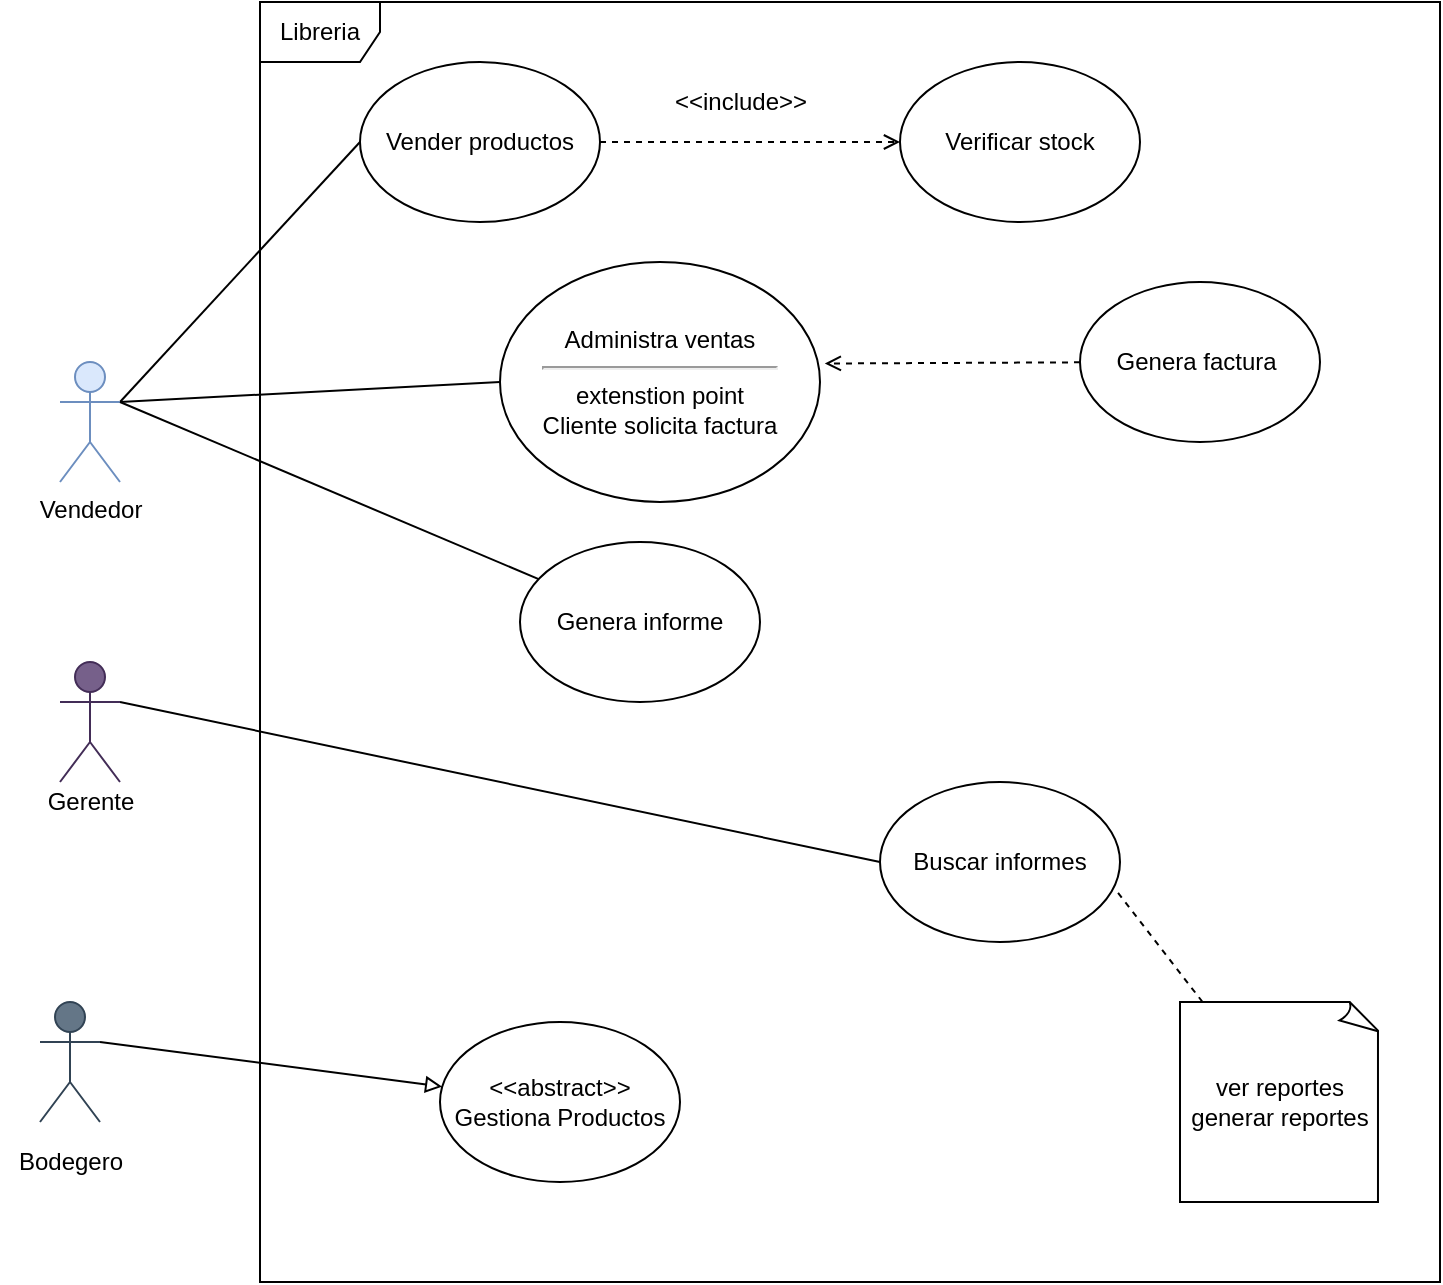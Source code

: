 <mxfile version="18.0.4" type="device" pages="2"><diagram id="VzIWFnHiMsbH87W2Br3y" name="Página-1"><mxGraphModel dx="1038" dy="641" grid="1" gridSize="10" guides="1" tooltips="1" connect="1" arrows="1" fold="1" page="1" pageScale="1" pageWidth="827" pageHeight="1169" math="0" shadow="0"><root><mxCell id="0"/><mxCell id="1" parent="0"/><mxCell id="9zhu2hiz9hrH7uOwTZQm-18" style="rounded=0;orthogonalLoop=1;jettySize=auto;html=1;exitX=1;exitY=0.333;exitDx=0;exitDy=0;exitPerimeter=0;entryX=0;entryY=0.5;entryDx=0;entryDy=0;endArrow=none;endFill=0;" edge="1" parent="1" source="9zhu2hiz9hrH7uOwTZQm-2" target="9zhu2hiz9hrH7uOwTZQm-10"><mxGeometry relative="1" as="geometry"/></mxCell><mxCell id="9zhu2hiz9hrH7uOwTZQm-20" style="edgeStyle=none;rounded=0;orthogonalLoop=1;jettySize=auto;html=1;exitX=1;exitY=0.333;exitDx=0;exitDy=0;exitPerimeter=0;entryX=0;entryY=0.5;entryDx=0;entryDy=0;endArrow=none;endFill=0;" edge="1" parent="1" source="9zhu2hiz9hrH7uOwTZQm-2" target="9zhu2hiz9hrH7uOwTZQm-12"><mxGeometry relative="1" as="geometry"/></mxCell><mxCell id="9zhu2hiz9hrH7uOwTZQm-2" value="Vendedor" style="shape=umlActor;verticalLabelPosition=bottom;verticalAlign=top;html=1;outlineConnect=0;fillColor=#dae8fc;strokeColor=#6c8ebf;" vertex="1" parent="1"><mxGeometry x="90" y="240" width="30" height="60" as="geometry"/></mxCell><mxCell id="9zhu2hiz9hrH7uOwTZQm-19" style="edgeStyle=none;rounded=0;orthogonalLoop=1;jettySize=auto;html=1;exitX=1;exitY=0.333;exitDx=0;exitDy=0;exitPerimeter=0;entryX=0;entryY=0.5;entryDx=0;entryDy=0;endArrow=none;endFill=0;" edge="1" parent="1" source="9zhu2hiz9hrH7uOwTZQm-3" target="9zhu2hiz9hrH7uOwTZQm-13"><mxGeometry relative="1" as="geometry"/></mxCell><mxCell id="9zhu2hiz9hrH7uOwTZQm-3" value="Gerente" style="shape=umlActor;verticalLabelPosition=bottom;verticalAlign=top;html=1;outlineConnect=0;fillColor=#76608a;fontColor=#ffffff;strokeColor=#432D57;" vertex="1" parent="1"><mxGeometry x="90" y="390" width="30" height="60" as="geometry"/></mxCell><mxCell id="9zhu2hiz9hrH7uOwTZQm-6" value="Gerente&lt;br&gt;" style="text;html=1;align=center;verticalAlign=middle;resizable=0;points=[];autosize=1;strokeColor=none;fillColor=none;" vertex="1" parent="1"><mxGeometry x="75" y="450" width="60" height="20" as="geometry"/></mxCell><mxCell id="9zhu2hiz9hrH7uOwTZQm-29" style="edgeStyle=none;rounded=0;orthogonalLoop=1;jettySize=auto;html=1;exitX=1;exitY=0.333;exitDx=0;exitDy=0;exitPerimeter=0;endArrow=block;endFill=0;" edge="1" parent="1" source="9zhu2hiz9hrH7uOwTZQm-7" target="9zhu2hiz9hrH7uOwTZQm-14"><mxGeometry relative="1" as="geometry"/></mxCell><mxCell id="9zhu2hiz9hrH7uOwTZQm-7" value="Bodegero" style="shape=umlActor;verticalLabelPosition=bottom;verticalAlign=top;html=1;outlineConnect=0;fillColor=#647687;fontColor=#ffffff;strokeColor=#314354;" vertex="1" parent="1"><mxGeometry x="80" y="560" width="30" height="60" as="geometry"/></mxCell><mxCell id="9zhu2hiz9hrH7uOwTZQm-8" value="Bodegero" style="text;html=1;align=center;verticalAlign=middle;resizable=0;points=[];autosize=1;strokeColor=none;fillColor=none;" vertex="1" parent="1"><mxGeometry x="60" y="630" width="70" height="20" as="geometry"/></mxCell><mxCell id="9zhu2hiz9hrH7uOwTZQm-21" style="edgeStyle=none;rounded=0;orthogonalLoop=1;jettySize=auto;html=1;entryX=0;entryY=0.5;entryDx=0;entryDy=0;endArrow=open;endFill=0;dashed=1;" edge="1" parent="1" source="9zhu2hiz9hrH7uOwTZQm-10" target="9zhu2hiz9hrH7uOwTZQm-15"><mxGeometry relative="1" as="geometry"/></mxCell><mxCell id="9zhu2hiz9hrH7uOwTZQm-10" value="Vender productos" style="ellipse;whiteSpace=wrap;html=1;" vertex="1" parent="1"><mxGeometry x="240" y="90" width="120" height="80" as="geometry"/></mxCell><mxCell id="9zhu2hiz9hrH7uOwTZQm-31" style="edgeStyle=none;rounded=0;orthogonalLoop=1;jettySize=auto;html=1;entryX=1.015;entryY=0.423;entryDx=0;entryDy=0;entryPerimeter=0;endArrow=open;endFill=0;dashed=1;" edge="1" parent="1" source="9zhu2hiz9hrH7uOwTZQm-11" target="9zhu2hiz9hrH7uOwTZQm-12"><mxGeometry relative="1" as="geometry"/></mxCell><mxCell id="9zhu2hiz9hrH7uOwTZQm-11" value="Genera factura&amp;nbsp;&lt;br&gt;" style="ellipse;whiteSpace=wrap;html=1;" vertex="1" parent="1"><mxGeometry x="600" y="200" width="120" height="80" as="geometry"/></mxCell><mxCell id="9zhu2hiz9hrH7uOwTZQm-12" value="Administra ventas&lt;br&gt;&lt;hr&gt;extenstion point&lt;br&gt;Cliente solicita factura" style="ellipse;whiteSpace=wrap;html=1;" vertex="1" parent="1"><mxGeometry x="310" y="190" width="160" height="120" as="geometry"/></mxCell><mxCell id="9zhu2hiz9hrH7uOwTZQm-13" value="Buscar informes" style="ellipse;whiteSpace=wrap;html=1;" vertex="1" parent="1"><mxGeometry x="500" y="450" width="120" height="80" as="geometry"/></mxCell><mxCell id="9zhu2hiz9hrH7uOwTZQm-14" value="&amp;lt;&amp;lt;abstract&amp;gt;&amp;gt;&lt;br&gt;Gestiona Productos" style="ellipse;whiteSpace=wrap;html=1;" vertex="1" parent="1"><mxGeometry x="280" y="570" width="120" height="80" as="geometry"/></mxCell><mxCell id="9zhu2hiz9hrH7uOwTZQm-15" value="Verificar stock" style="ellipse;whiteSpace=wrap;html=1;" vertex="1" parent="1"><mxGeometry x="510" y="90" width="120" height="80" as="geometry"/></mxCell><mxCell id="9zhu2hiz9hrH7uOwTZQm-33" style="edgeStyle=none;rounded=0;orthogonalLoop=1;jettySize=auto;html=1;endArrow=none;endFill=0;" edge="1" parent="1" source="9zhu2hiz9hrH7uOwTZQm-16"><mxGeometry relative="1" as="geometry"><mxPoint x="120" y="260" as="targetPoint"/></mxGeometry></mxCell><mxCell id="9zhu2hiz9hrH7uOwTZQm-16" value="Genera informe" style="ellipse;whiteSpace=wrap;html=1;" vertex="1" parent="1"><mxGeometry x="320" y="330" width="120" height="80" as="geometry"/></mxCell><mxCell id="9zhu2hiz9hrH7uOwTZQm-22" value="&amp;lt;&amp;lt;include&amp;gt;&amp;gt;" style="text;html=1;align=center;verticalAlign=middle;resizable=0;points=[];autosize=1;strokeColor=none;fillColor=none;" vertex="1" parent="1"><mxGeometry x="390" y="100" width="80" height="20" as="geometry"/></mxCell><mxCell id="9zhu2hiz9hrH7uOwTZQm-24" style="edgeStyle=none;rounded=0;orthogonalLoop=1;jettySize=auto;html=1;entryX=0.98;entryY=0.67;entryDx=0;entryDy=0;entryPerimeter=0;dashed=1;endArrow=none;endFill=0;" edge="1" parent="1" source="9zhu2hiz9hrH7uOwTZQm-23" target="9zhu2hiz9hrH7uOwTZQm-13"><mxGeometry relative="1" as="geometry"/></mxCell><mxCell id="9zhu2hiz9hrH7uOwTZQm-23" value="ver reportes&lt;br&gt;generar reportes" style="whiteSpace=wrap;html=1;shape=mxgraph.basic.document" vertex="1" parent="1"><mxGeometry x="650" y="560" width="100" height="100" as="geometry"/></mxCell><mxCell id="ORtFmCFkIQiWrJ_0ptax-1" value="Libreria" style="shape=umlFrame;whiteSpace=wrap;html=1;" vertex="1" parent="1"><mxGeometry x="190" y="60" width="590" height="640" as="geometry"/></mxCell></root></mxGraphModel></diagram><diagram name="Copia de Página-1" id="iw1KAqQcQ3tJh7Dyrm_n"><mxGraphModel dx="1038" dy="1810" grid="1" gridSize="10" guides="1" tooltips="1" connect="1" arrows="1" fold="1" page="1" pageScale="1" pageWidth="827" pageHeight="1169" math="0" shadow="0"><root><mxCell id="sTollb70TnrOCDRr7Qwd-0"/><mxCell id="sTollb70TnrOCDRr7Qwd-1" parent="sTollb70TnrOCDRr7Qwd-0"/><mxCell id="sTollb70TnrOCDRr7Qwd-2" style="rounded=0;orthogonalLoop=1;jettySize=auto;html=1;exitX=1;exitY=0.333;exitDx=0;exitDy=0;exitPerimeter=0;entryX=0;entryY=0.5;entryDx=0;entryDy=0;endArrow=none;endFill=0;" edge="1" parent="sTollb70TnrOCDRr7Qwd-1" source="sTollb70TnrOCDRr7Qwd-4" target="sTollb70TnrOCDRr7Qwd-12"><mxGeometry relative="1" as="geometry"/></mxCell><mxCell id="sTollb70TnrOCDRr7Qwd-3" style="edgeStyle=none;rounded=0;orthogonalLoop=1;jettySize=auto;html=1;exitX=1;exitY=0.333;exitDx=0;exitDy=0;exitPerimeter=0;entryX=0;entryY=0.5;entryDx=0;entryDy=0;endArrow=none;endFill=0;" edge="1" parent="sTollb70TnrOCDRr7Qwd-1" source="sTollb70TnrOCDRr7Qwd-4" target="sTollb70TnrOCDRr7Qwd-15"><mxGeometry relative="1" as="geometry"/></mxCell><mxCell id="EbYearJZcEs3LsxYCqyE-4" style="edgeStyle=orthogonalEdgeStyle;rounded=0;orthogonalLoop=1;jettySize=auto;html=1;endArrow=block;endFill=0;" edge="1" parent="sTollb70TnrOCDRr7Qwd-1" source="sTollb70TnrOCDRr7Qwd-4"><mxGeometry relative="1" as="geometry"><mxPoint x="105" y="100" as="targetPoint"/></mxGeometry></mxCell><mxCell id="sTollb70TnrOCDRr7Qwd-4" value="Vendedor" style="shape=umlActor;verticalLabelPosition=bottom;verticalAlign=top;html=1;outlineConnect=0;fillColor=#dae8fc;strokeColor=#6c8ebf;" vertex="1" parent="sTollb70TnrOCDRr7Qwd-1"><mxGeometry x="90" y="240" width="30" height="60" as="geometry"/></mxCell><mxCell id="sTollb70TnrOCDRr7Qwd-5" style="edgeStyle=none;rounded=0;orthogonalLoop=1;jettySize=auto;html=1;exitX=1;exitY=0.333;exitDx=0;exitDy=0;exitPerimeter=0;entryX=0;entryY=0.5;entryDx=0;entryDy=0;endArrow=none;endFill=0;" edge="1" parent="sTollb70TnrOCDRr7Qwd-1" source="sTollb70TnrOCDRr7Qwd-6" target="sTollb70TnrOCDRr7Qwd-16"><mxGeometry relative="1" as="geometry"/></mxCell><mxCell id="EbYearJZcEs3LsxYCqyE-3" style="edgeStyle=orthogonalEdgeStyle;rounded=0;orthogonalLoop=1;jettySize=auto;html=1;endArrow=block;endFill=0;" edge="1" parent="sTollb70TnrOCDRr7Qwd-1" source="sTollb70TnrOCDRr7Qwd-6" target="EbYearJZcEs3LsxYCqyE-0"><mxGeometry relative="1" as="geometry"><Array as="points"><mxPoint x="50" y="420"/><mxPoint x="50" y="20"/></Array></mxGeometry></mxCell><mxCell id="sTollb70TnrOCDRr7Qwd-6" value="Gerente" style="shape=umlActor;verticalLabelPosition=bottom;verticalAlign=top;html=1;outlineConnect=0;fillColor=#76608a;fontColor=#ffffff;strokeColor=#432D57;" vertex="1" parent="sTollb70TnrOCDRr7Qwd-1"><mxGeometry x="90" y="390" width="30" height="60" as="geometry"/></mxCell><mxCell id="sTollb70TnrOCDRr7Qwd-7" value="Gerente&lt;br&gt;" style="text;html=1;align=center;verticalAlign=middle;resizable=0;points=[];autosize=1;strokeColor=none;fillColor=none;" vertex="1" parent="sTollb70TnrOCDRr7Qwd-1"><mxGeometry x="75" y="450" width="60" height="20" as="geometry"/></mxCell><mxCell id="sTollb70TnrOCDRr7Qwd-8" style="edgeStyle=none;rounded=0;orthogonalLoop=1;jettySize=auto;html=1;exitX=1;exitY=0.333;exitDx=0;exitDy=0;exitPerimeter=0;endArrow=block;endFill=0;" edge="1" parent="sTollb70TnrOCDRr7Qwd-1" source="sTollb70TnrOCDRr7Qwd-9" target="sTollb70TnrOCDRr7Qwd-17"><mxGeometry relative="1" as="geometry"/></mxCell><mxCell id="EbYearJZcEs3LsxYCqyE-2" style="edgeStyle=orthogonalEdgeStyle;rounded=0;orthogonalLoop=1;jettySize=auto;html=1;endArrow=block;endFill=0;" edge="1" parent="sTollb70TnrOCDRr7Qwd-1" source="sTollb70TnrOCDRr7Qwd-9" target="EbYearJZcEs3LsxYCqyE-0"><mxGeometry relative="1" as="geometry"><Array as="points"><mxPoint x="30" y="590"/><mxPoint x="30" y="40"/></Array></mxGeometry></mxCell><mxCell id="sTollb70TnrOCDRr7Qwd-9" value="Bodegero" style="shape=umlActor;verticalLabelPosition=bottom;verticalAlign=top;html=1;outlineConnect=0;fillColor=#647687;fontColor=#ffffff;strokeColor=#314354;" vertex="1" parent="sTollb70TnrOCDRr7Qwd-1"><mxGeometry x="80" y="560" width="30" height="60" as="geometry"/></mxCell><mxCell id="sTollb70TnrOCDRr7Qwd-10" value="Bodegero" style="text;html=1;align=center;verticalAlign=middle;resizable=0;points=[];autosize=1;strokeColor=none;fillColor=none;" vertex="1" parent="sTollb70TnrOCDRr7Qwd-1"><mxGeometry x="60" y="630" width="70" height="20" as="geometry"/></mxCell><mxCell id="sTollb70TnrOCDRr7Qwd-11" style="edgeStyle=none;rounded=0;orthogonalLoop=1;jettySize=auto;html=1;entryX=0;entryY=0.5;entryDx=0;entryDy=0;endArrow=open;endFill=0;dashed=1;" edge="1" parent="sTollb70TnrOCDRr7Qwd-1" source="sTollb70TnrOCDRr7Qwd-12" target="sTollb70TnrOCDRr7Qwd-18"><mxGeometry relative="1" as="geometry"/></mxCell><mxCell id="sTollb70TnrOCDRr7Qwd-12" value="Vender productos" style="ellipse;whiteSpace=wrap;html=1;" vertex="1" parent="sTollb70TnrOCDRr7Qwd-1"><mxGeometry x="240" y="90" width="120" height="80" as="geometry"/></mxCell><mxCell id="sTollb70TnrOCDRr7Qwd-13" style="edgeStyle=none;rounded=0;orthogonalLoop=1;jettySize=auto;html=1;entryX=1.015;entryY=0.423;entryDx=0;entryDy=0;entryPerimeter=0;endArrow=open;endFill=0;dashed=1;" edge="1" parent="sTollb70TnrOCDRr7Qwd-1" source="sTollb70TnrOCDRr7Qwd-14" target="sTollb70TnrOCDRr7Qwd-15"><mxGeometry relative="1" as="geometry"/></mxCell><mxCell id="sTollb70TnrOCDRr7Qwd-14" value="Genera factura&amp;nbsp;&lt;br&gt;" style="ellipse;whiteSpace=wrap;html=1;" vertex="1" parent="sTollb70TnrOCDRr7Qwd-1"><mxGeometry x="600" y="200" width="120" height="80" as="geometry"/></mxCell><mxCell id="sTollb70TnrOCDRr7Qwd-15" value="Administra ventas&lt;br&gt;&lt;hr&gt;extenstion point&lt;br&gt;Cliente solicita factura" style="ellipse;whiteSpace=wrap;html=1;" vertex="1" parent="sTollb70TnrOCDRr7Qwd-1"><mxGeometry x="310" y="190" width="160" height="120" as="geometry"/></mxCell><mxCell id="sTollb70TnrOCDRr7Qwd-16" value="Buscar informes" style="ellipse;whiteSpace=wrap;html=1;" vertex="1" parent="sTollb70TnrOCDRr7Qwd-1"><mxGeometry x="500" y="450" width="120" height="80" as="geometry"/></mxCell><mxCell id="sTollb70TnrOCDRr7Qwd-17" value="&amp;lt;&amp;lt;abstract&amp;gt;&amp;gt;&lt;br&gt;Gestiona Productos" style="ellipse;whiteSpace=wrap;html=1;" vertex="1" parent="sTollb70TnrOCDRr7Qwd-1"><mxGeometry x="280" y="570" width="120" height="80" as="geometry"/></mxCell><mxCell id="sTollb70TnrOCDRr7Qwd-18" value="Verificar stock" style="ellipse;whiteSpace=wrap;html=1;" vertex="1" parent="sTollb70TnrOCDRr7Qwd-1"><mxGeometry x="510" y="90" width="120" height="80" as="geometry"/></mxCell><mxCell id="sTollb70TnrOCDRr7Qwd-19" style="edgeStyle=none;rounded=0;orthogonalLoop=1;jettySize=auto;html=1;endArrow=none;endFill=0;" edge="1" parent="sTollb70TnrOCDRr7Qwd-1" source="sTollb70TnrOCDRr7Qwd-20"><mxGeometry relative="1" as="geometry"><mxPoint x="120" y="260" as="targetPoint"/></mxGeometry></mxCell><mxCell id="sTollb70TnrOCDRr7Qwd-20" value="Genera informe" style="ellipse;whiteSpace=wrap;html=1;" vertex="1" parent="sTollb70TnrOCDRr7Qwd-1"><mxGeometry x="320" y="330" width="120" height="80" as="geometry"/></mxCell><mxCell id="sTollb70TnrOCDRr7Qwd-21" value="&amp;lt;&amp;lt;include&amp;gt;&amp;gt;" style="text;html=1;align=center;verticalAlign=middle;resizable=0;points=[];autosize=1;strokeColor=none;fillColor=none;" vertex="1" parent="sTollb70TnrOCDRr7Qwd-1"><mxGeometry x="390" y="100" width="80" height="20" as="geometry"/></mxCell><mxCell id="sTollb70TnrOCDRr7Qwd-22" style="edgeStyle=none;rounded=0;orthogonalLoop=1;jettySize=auto;html=1;entryX=0.98;entryY=0.67;entryDx=0;entryDy=0;entryPerimeter=0;dashed=1;endArrow=none;endFill=0;" edge="1" parent="sTollb70TnrOCDRr7Qwd-1" source="sTollb70TnrOCDRr7Qwd-23" target="sTollb70TnrOCDRr7Qwd-16"><mxGeometry relative="1" as="geometry"/></mxCell><mxCell id="sTollb70TnrOCDRr7Qwd-23" value="ver reportes&lt;br&gt;generar reportes" style="whiteSpace=wrap;html=1;shape=mxgraph.basic.document" vertex="1" parent="sTollb70TnrOCDRr7Qwd-1"><mxGeometry x="650" y="560" width="100" height="100" as="geometry"/></mxCell><mxCell id="sTollb70TnrOCDRr7Qwd-24" value="&amp;lt;&amp;lt;include&amp;gt;&amp;gt;" style="text;html=1;align=center;verticalAlign=middle;resizable=0;points=[];autosize=1;strokeColor=none;fillColor=none;" vertex="1" parent="sTollb70TnrOCDRr7Qwd-1"><mxGeometry x="500" y="220" width="80" height="20" as="geometry"/></mxCell><mxCell id="EbYearJZcEs3LsxYCqyE-6" style="rounded=0;orthogonalLoop=1;jettySize=auto;html=1;exitX=1;exitY=0.333;exitDx=0;exitDy=0;exitPerimeter=0;entryX=0;entryY=0.5;entryDx=0;entryDy=0;endArrow=none;endFill=0;" edge="1" parent="sTollb70TnrOCDRr7Qwd-1" source="EbYearJZcEs3LsxYCqyE-0" target="EbYearJZcEs3LsxYCqyE-5"><mxGeometry relative="1" as="geometry"/></mxCell><mxCell id="EbYearJZcEs3LsxYCqyE-0" value="Usuario" style="shape=umlActor;verticalLabelPosition=bottom;verticalAlign=top;html=1;outlineConnect=0;fillColor=#e3c800;fontColor=#000000;strokeColor=#B09500;" vertex="1" parent="sTollb70TnrOCDRr7Qwd-1"><mxGeometry x="90" y="10" width="30" height="60" as="geometry"/></mxCell><mxCell id="EbYearJZcEs3LsxYCqyE-5" value="Iniciar sesion" style="ellipse;whiteSpace=wrap;html=1;" vertex="1" parent="sTollb70TnrOCDRr7Qwd-1"><mxGeometry x="240" y="-40" width="120" height="80" as="geometry"/></mxCell><mxCell id="EbYearJZcEs3LsxYCqyE-7" value="Libreria" style="shape=umlFrame;whiteSpace=wrap;html=1;" vertex="1" parent="sTollb70TnrOCDRr7Qwd-1"><mxGeometry x="160" y="-70" width="650" height="820" as="geometry"/></mxCell></root></mxGraphModel></diagram></mxfile>